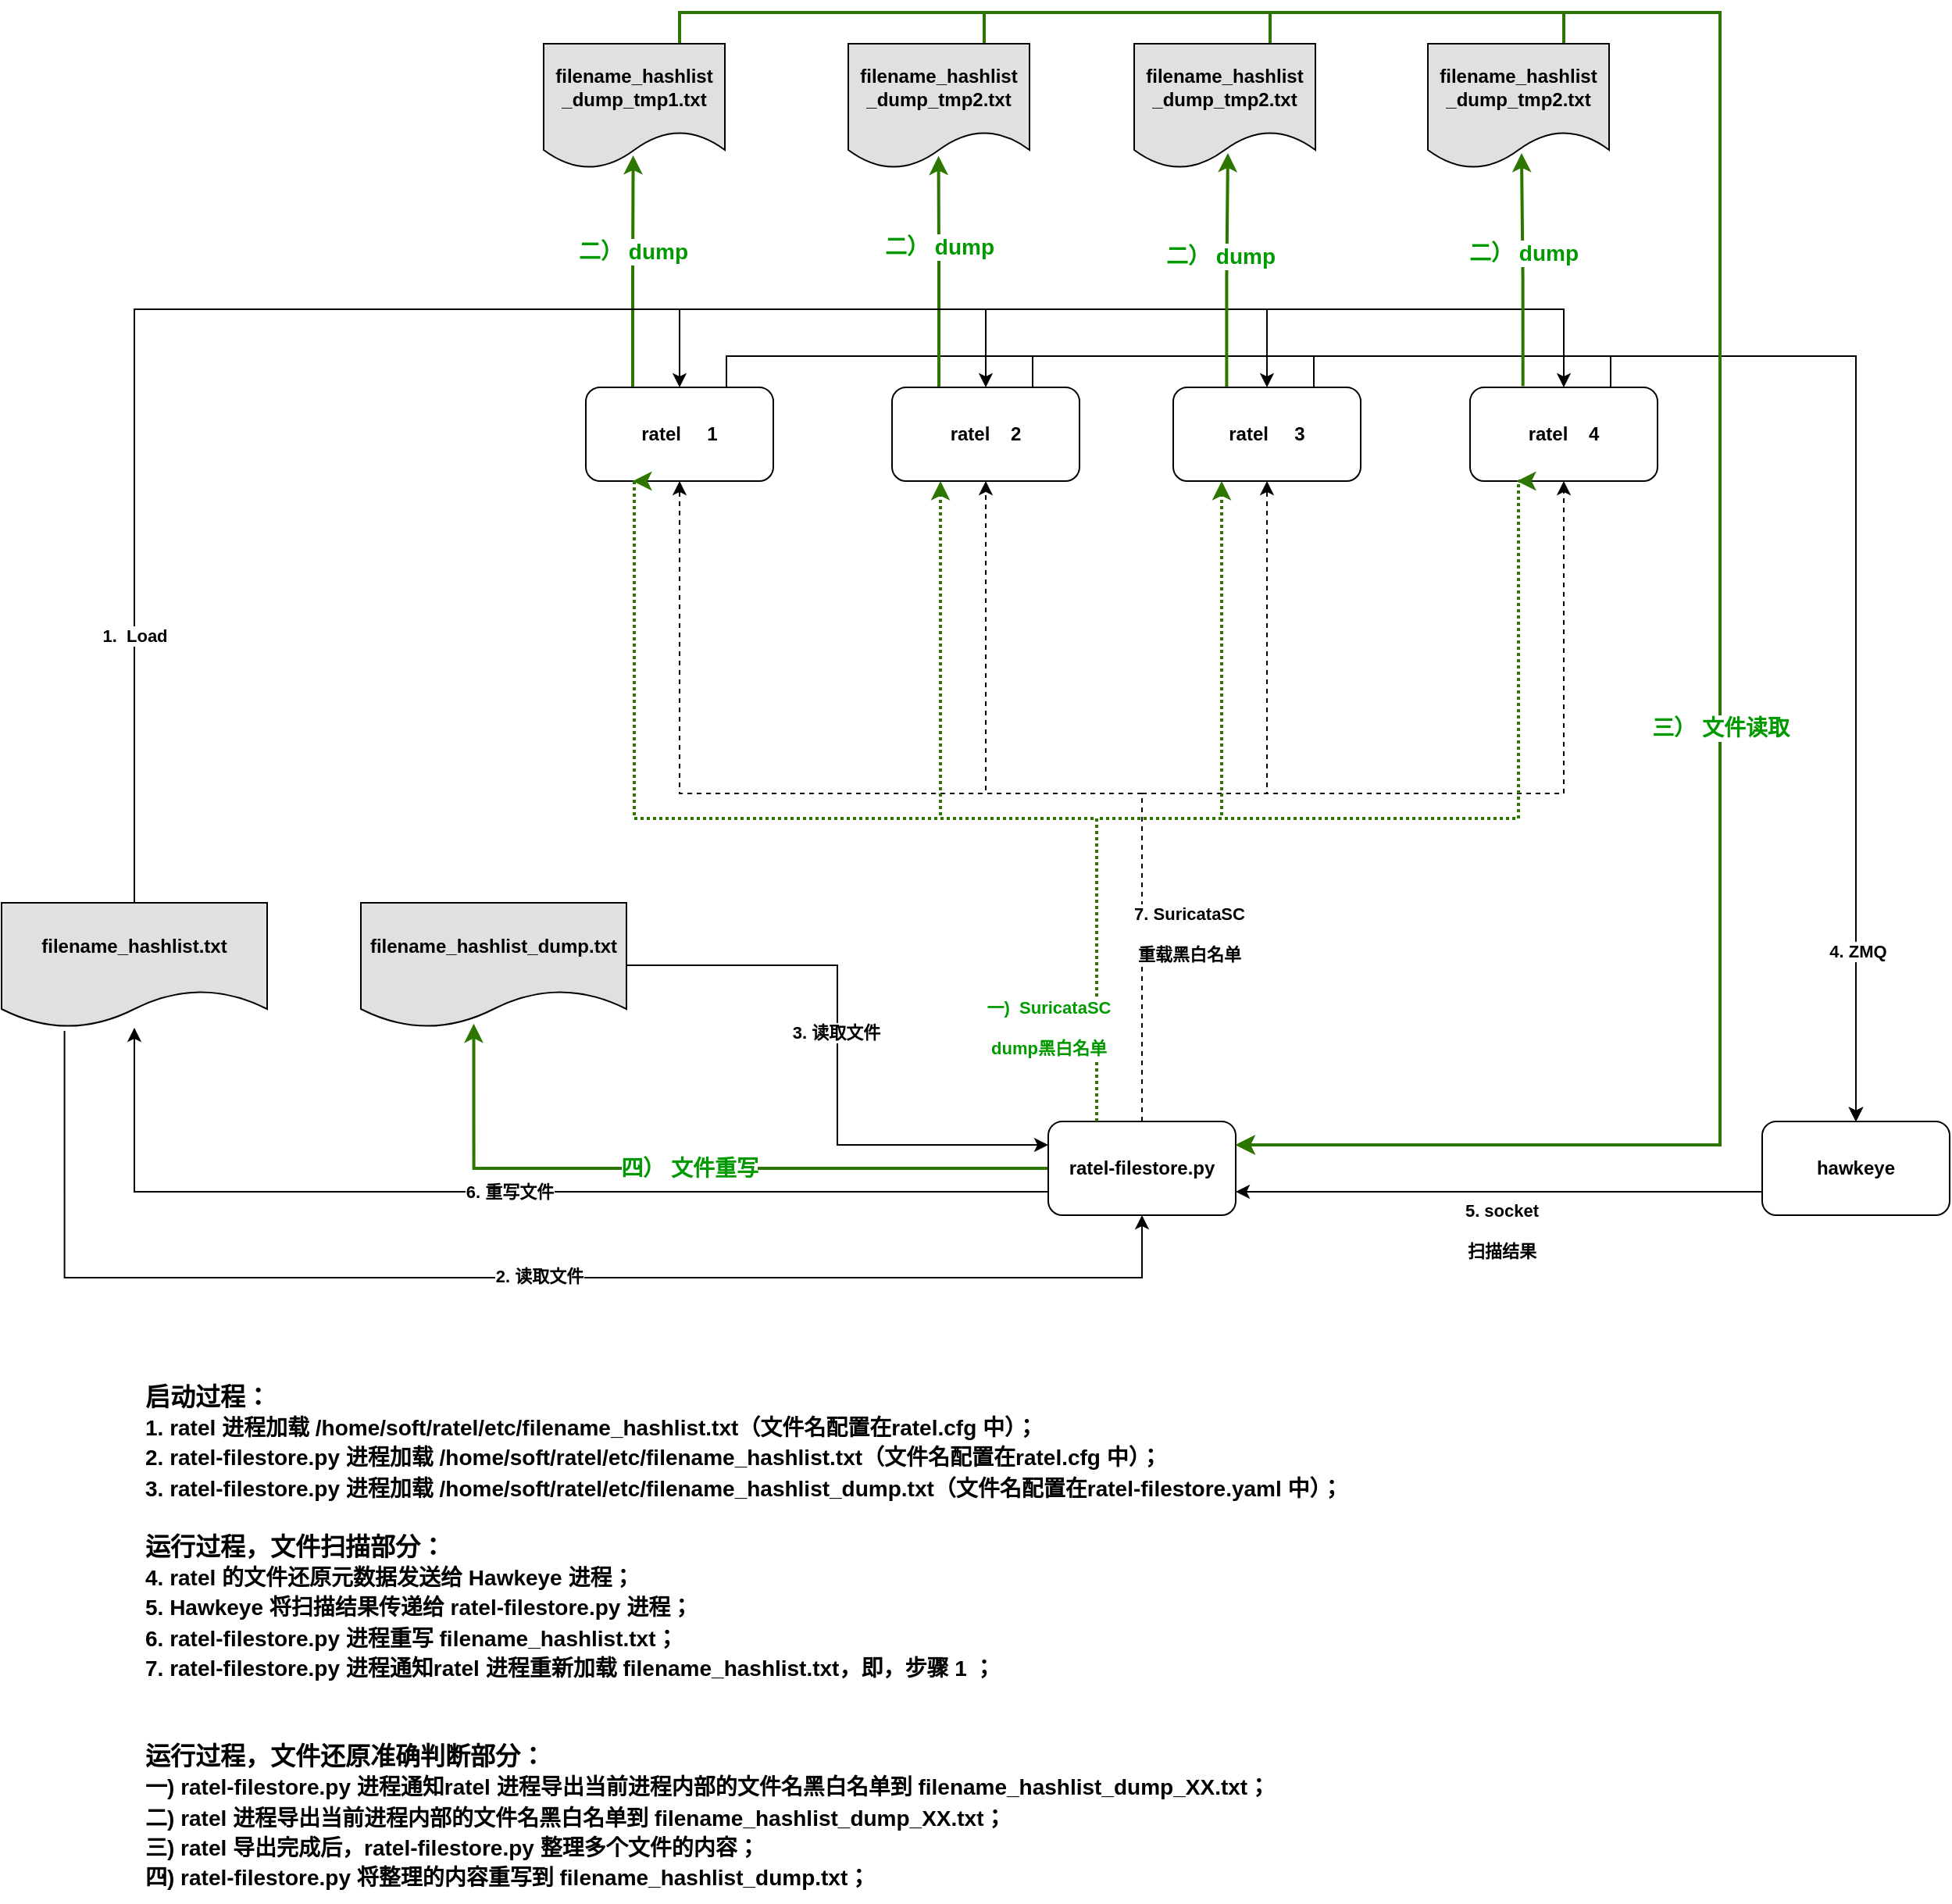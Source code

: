 <mxfile version="17.0.0" type="github" pages="2">
  <diagram id="zTa_njFV_PAfFY_da0kz" name="组件架构">
    <mxGraphModel dx="2889" dy="1164" grid="1" gridSize="10" guides="1" tooltips="1" connect="1" arrows="1" fold="1" page="1" pageScale="1" pageWidth="827" pageHeight="1169" background="#ffffff" math="0" shadow="0">
      <root>
        <mxCell id="0" />
        <mxCell id="1" parent="0" />
        <mxCell id="cUdMeqTdlYSU67_JFZgE-26" style="edgeStyle=orthogonalEdgeStyle;rounded=0;orthogonalLoop=1;jettySize=auto;html=1;entryX=0.5;entryY=0;entryDx=0;entryDy=0;exitX=0.5;exitY=0;exitDx=0;exitDy=0;" parent="1" source="3mFCE1aiza1lghqvTkkB-1" target="cUdMeqTdlYSU67_JFZgE-5" edge="1">
          <mxGeometry relative="1" as="geometry">
            <Array as="points">
              <mxPoint x="-215" y="240" />
              <mxPoint x="510" y="240" />
            </Array>
          </mxGeometry>
        </mxCell>
        <mxCell id="cUdMeqTdlYSU67_JFZgE-27" style="edgeStyle=orthogonalEdgeStyle;rounded=0;orthogonalLoop=1;jettySize=auto;html=1;entryX=0.5;entryY=0;entryDx=0;entryDy=0;exitX=0.5;exitY=0;exitDx=0;exitDy=0;" parent="1" source="3mFCE1aiza1lghqvTkkB-1" target="cUdMeqTdlYSU67_JFZgE-6" edge="1">
          <mxGeometry relative="1" as="geometry">
            <Array as="points">
              <mxPoint x="-215" y="240" />
              <mxPoint x="700" y="240" />
            </Array>
          </mxGeometry>
        </mxCell>
        <mxCell id="cUdMeqTdlYSU67_JFZgE-54" style="edgeStyle=orthogonalEdgeStyle;rounded=0;orthogonalLoop=1;jettySize=auto;html=1;fontColor=#000000;strokeWidth=1;exitX=0.237;exitY=1.025;exitDx=0;exitDy=0;exitPerimeter=0;entryX=0.5;entryY=1;entryDx=0;entryDy=0;" parent="1" source="3mFCE1aiza1lghqvTkkB-1" target="3mFCE1aiza1lghqvTkkB-9" edge="1">
          <mxGeometry relative="1" as="geometry">
            <mxPoint x="360" y="810" as="targetPoint" />
            <Array as="points">
              <mxPoint x="-260" y="860" />
              <mxPoint x="430" y="860" />
            </Array>
          </mxGeometry>
        </mxCell>
        <mxCell id="cUdMeqTdlYSU67_JFZgE-55" value="&lt;b&gt;2. 读取文件&lt;/b&gt;" style="edgeLabel;html=1;align=center;verticalAlign=middle;resizable=0;points=[];fontColor=#000000;" parent="cUdMeqTdlYSU67_JFZgE-54" vertex="1" connectable="0">
          <mxGeometry x="0.039" y="1" relative="1" as="geometry">
            <mxPoint as="offset" />
          </mxGeometry>
        </mxCell>
        <mxCell id="3mFCE1aiza1lghqvTkkB-1" value="filename_hashlist.txt" style="shape=document;whiteSpace=wrap;html=1;boundedLbl=1;fillColor=#E0E0E0;fontStyle=1;container=0;" parent="1" vertex="1">
          <mxGeometry x="-300" y="620" width="170" height="80" as="geometry" />
        </mxCell>
        <mxCell id="3mFCE1aiza1lghqvTkkB-8" value="" style="edgeStyle=orthogonalEdgeStyle;rounded=0;orthogonalLoop=1;jettySize=auto;html=1;entryX=0.5;entryY=0;entryDx=0;entryDy=0;exitX=0.5;exitY=0;exitDx=0;exitDy=0;" parent="1" source="3mFCE1aiza1lghqvTkkB-1" target="3mFCE1aiza1lghqvTkkB-2" edge="1">
          <mxGeometry relative="1" as="geometry">
            <Array as="points">
              <mxPoint x="-215" y="240" />
              <mxPoint x="134" y="240" />
            </Array>
          </mxGeometry>
        </mxCell>
        <mxCell id="3mFCE1aiza1lghqvTkkB-11" value="&lt;b&gt;6. 重写文件&lt;br&gt;&lt;/b&gt;" style="edgeStyle=orthogonalEdgeStyle;rounded=0;orthogonalLoop=1;jettySize=auto;html=1;exitX=0;exitY=0.75;exitDx=0;exitDy=0;" parent="1" source="3mFCE1aiza1lghqvTkkB-9" target="3mFCE1aiza1lghqvTkkB-1" edge="1">
          <mxGeometry relative="1" as="geometry" />
        </mxCell>
        <mxCell id="cUdMeqTdlYSU67_JFZgE-70" value="&lt;b&gt;四） 文件重写&lt;/b&gt;" style="edgeStyle=orthogonalEdgeStyle;rounded=0;orthogonalLoop=1;jettySize=auto;html=1;entryX=0.425;entryY=0.967;entryDx=0;entryDy=0;entryPerimeter=0;fontSize=14;fontColor=#009900;strokeWidth=2;fillColor=#60a917;strokeColor=#2D7600;" parent="1" source="3mFCE1aiza1lghqvTkkB-9" target="cUdMeqTdlYSU67_JFZgE-31" edge="1">
          <mxGeometry relative="1" as="geometry" />
        </mxCell>
        <mxCell id="3mFCE1aiza1lghqvTkkB-9" value="ratel-filestore.py" style="rounded=1;whiteSpace=wrap;html=1;fontStyle=1;container=0;" parent="1" vertex="1">
          <mxGeometry x="370" y="760" width="120" height="60" as="geometry" />
        </mxCell>
        <mxCell id="3mFCE1aiza1lghqvTkkB-10" value="&lt;b&gt;5. socket&lt;br&gt;&lt;br&gt;扫描结果&lt;br&gt;&lt;/b&gt;" style="edgeStyle=orthogonalEdgeStyle;rounded=0;orthogonalLoop=1;jettySize=auto;html=1;entryX=1;entryY=0.75;entryDx=0;entryDy=0;exitX=0;exitY=0.75;exitDx=0;exitDy=0;" parent="1" source="3mFCE1aiza1lghqvTkkB-3" target="3mFCE1aiza1lghqvTkkB-9" edge="1">
          <mxGeometry x="-0.009" y="25" relative="1" as="geometry">
            <mxPoint as="offset" />
          </mxGeometry>
        </mxCell>
        <mxCell id="3mFCE1aiza1lghqvTkkB-3" value="hawkeye" style="rounded=1;whiteSpace=wrap;html=1;fontStyle=1;container=0;" parent="1" vertex="1">
          <mxGeometry x="827" y="760" width="120" height="60" as="geometry" />
        </mxCell>
        <mxCell id="cUdMeqTdlYSU67_JFZgE-15" style="edgeStyle=orthogonalEdgeStyle;rounded=0;orthogonalLoop=1;jettySize=auto;html=1;entryX=0.5;entryY=0;entryDx=0;entryDy=0;exitX=0.75;exitY=0;exitDx=0;exitDy=0;" parent="1" source="3mFCE1aiza1lghqvTkkB-2" target="3mFCE1aiza1lghqvTkkB-3" edge="1">
          <mxGeometry relative="1" as="geometry" />
        </mxCell>
        <mxCell id="cUdMeqTdlYSU67_JFZgE-59" value="&lt;b&gt;二） dump&lt;/b&gt;" style="edgeStyle=orthogonalEdgeStyle;rounded=0;orthogonalLoop=1;jettySize=auto;html=1;fontSize=14;fontColor=#009900;strokeWidth=2;exitX=0.25;exitY=0;exitDx=0;exitDy=0;fillColor=#60a917;strokeColor=#2D7600;entryX=0.494;entryY=0.893;entryDx=0;entryDy=0;entryPerimeter=0;" parent="1" source="3mFCE1aiza1lghqvTkkB-2" target="cUdMeqTdlYSU67_JFZgE-57" edge="1">
          <mxGeometry x="0.156" relative="1" as="geometry">
            <mxPoint x="104" y="150" as="targetPoint" />
            <mxPoint y="-1" as="offset" />
          </mxGeometry>
        </mxCell>
        <mxCell id="3mFCE1aiza1lghqvTkkB-2" value="ratel&amp;nbsp; &amp;nbsp; &amp;nbsp;1" style="rounded=1;whiteSpace=wrap;html=1;fontStyle=1;container=0;" parent="1" vertex="1">
          <mxGeometry x="74" y="290" width="120" height="60" as="geometry" />
        </mxCell>
        <mxCell id="cUdMeqTdlYSU67_JFZgE-8" style="edgeStyle=orthogonalEdgeStyle;rounded=0;orthogonalLoop=1;jettySize=auto;html=1;entryX=0.5;entryY=0;entryDx=0;entryDy=0;exitX=0.75;exitY=0;exitDx=0;exitDy=0;" parent="1" source="cUdMeqTdlYSU67_JFZgE-3" target="3mFCE1aiza1lghqvTkkB-3" edge="1">
          <mxGeometry relative="1" as="geometry" />
        </mxCell>
        <mxCell id="cUdMeqTdlYSU67_JFZgE-62" value="&lt;b style=&quot;color: rgb(0 , 153 , 0) ; font-family: &amp;#34;helvetica&amp;#34; ; font-size: 14px ; font-style: normal ; letter-spacing: normal ; text-align: center ; text-indent: 0px ; text-transform: none ; word-spacing: 0px&quot;&gt;二） dump&lt;/b&gt;" style="edgeStyle=orthogonalEdgeStyle;rounded=0;orthogonalLoop=1;jettySize=auto;html=1;entryX=0.498;entryY=0.898;entryDx=0;entryDy=0;entryPerimeter=0;fontSize=14;fontColor=#009900;strokeWidth=2;exitX=0.25;exitY=0;exitDx=0;exitDy=0;fillColor=#60a917;strokeColor=#2D7600;" parent="1" source="cUdMeqTdlYSU67_JFZgE-3" target="cUdMeqTdlYSU67_JFZgE-58" edge="1">
          <mxGeometry x="0.215" relative="1" as="geometry">
            <Array as="points">
              <mxPoint x="300" y="210" />
              <mxPoint x="300" y="210" />
            </Array>
            <mxPoint as="offset" />
          </mxGeometry>
        </mxCell>
        <mxCell id="cUdMeqTdlYSU67_JFZgE-3" value="ratel&amp;nbsp; &amp;nbsp; 2" style="rounded=1;whiteSpace=wrap;html=1;fontStyle=1;container=0;" parent="1" vertex="1">
          <mxGeometry x="270" y="290" width="120" height="60" as="geometry" />
        </mxCell>
        <mxCell id="cUdMeqTdlYSU67_JFZgE-9" style="edgeStyle=orthogonalEdgeStyle;rounded=0;orthogonalLoop=1;jettySize=auto;html=1;entryX=0.5;entryY=0;entryDx=0;entryDy=0;exitX=0.75;exitY=0;exitDx=0;exitDy=0;" parent="1" source="cUdMeqTdlYSU67_JFZgE-5" target="3mFCE1aiza1lghqvTkkB-3" edge="1">
          <mxGeometry relative="1" as="geometry" />
        </mxCell>
        <mxCell id="cUdMeqTdlYSU67_JFZgE-64" style="edgeStyle=orthogonalEdgeStyle;rounded=0;orthogonalLoop=1;jettySize=auto;html=1;fontSize=14;fontColor=#009900;strokeWidth=2;exitX=0.285;exitY=0.013;exitDx=0;exitDy=0;exitPerimeter=0;entryX=0.517;entryY=0.875;entryDx=0;entryDy=0;entryPerimeter=0;fillColor=#60a917;strokeColor=#2D7600;" parent="1" source="cUdMeqTdlYSU67_JFZgE-5" target="cUdMeqTdlYSU67_JFZgE-63" edge="1">
          <mxGeometry relative="1" as="geometry">
            <mxPoint x="480" y="150" as="targetPoint" />
          </mxGeometry>
        </mxCell>
        <mxCell id="cUdMeqTdlYSU67_JFZgE-67" value="&lt;b&gt;二） dump&lt;/b&gt;" style="edgeLabel;html=1;align=center;verticalAlign=middle;resizable=0;points=[];fontSize=14;fontColor=#009900;" parent="cUdMeqTdlYSU67_JFZgE-64" vertex="1" connectable="0">
          <mxGeometry x="0.129" y="5" relative="1" as="geometry">
            <mxPoint as="offset" />
          </mxGeometry>
        </mxCell>
        <mxCell id="cUdMeqTdlYSU67_JFZgE-5" value="ratel&amp;nbsp; &amp;nbsp; &amp;nbsp;3" style="rounded=1;whiteSpace=wrap;html=1;fontStyle=1;container=0;" parent="1" vertex="1">
          <mxGeometry x="450" y="290" width="120" height="60" as="geometry" />
        </mxCell>
        <mxCell id="cUdMeqTdlYSU67_JFZgE-10" style="edgeStyle=orthogonalEdgeStyle;rounded=0;orthogonalLoop=1;jettySize=auto;html=1;entryX=0.5;entryY=0;entryDx=0;entryDy=0;exitX=0.75;exitY=0;exitDx=0;exitDy=0;" parent="1" source="cUdMeqTdlYSU67_JFZgE-6" target="3mFCE1aiza1lghqvTkkB-3" edge="1">
          <mxGeometry relative="1" as="geometry" />
        </mxCell>
        <mxCell id="cUdMeqTdlYSU67_JFZgE-29" value="4. ZMQ" style="edgeLabel;html=1;align=center;verticalAlign=middle;resizable=0;points=[];fontStyle=1" parent="cUdMeqTdlYSU67_JFZgE-10" vertex="1" connectable="0">
          <mxGeometry x="0.671" y="1" relative="1" as="geometry">
            <mxPoint as="offset" />
          </mxGeometry>
        </mxCell>
        <mxCell id="cUdMeqTdlYSU67_JFZgE-66" style="edgeStyle=orthogonalEdgeStyle;rounded=0;orthogonalLoop=1;jettySize=auto;html=1;entryX=0.517;entryY=0.875;entryDx=0;entryDy=0;entryPerimeter=0;fontSize=14;fontColor=#009900;strokeWidth=2;exitX=0.282;exitY=-0.012;exitDx=0;exitDy=0;exitPerimeter=0;fillColor=#60a917;strokeColor=#2D7600;" parent="1" source="cUdMeqTdlYSU67_JFZgE-6" target="cUdMeqTdlYSU67_JFZgE-65" edge="1">
          <mxGeometry relative="1" as="geometry" />
        </mxCell>
        <mxCell id="cUdMeqTdlYSU67_JFZgE-68" value="&lt;b&gt;二） dump&lt;/b&gt;" style="edgeLabel;html=1;align=center;verticalAlign=middle;resizable=0;points=[];fontSize=14;fontColor=#009900;" parent="cUdMeqTdlYSU67_JFZgE-66" vertex="1" connectable="0">
          <mxGeometry x="0.147" y="-1" relative="1" as="geometry">
            <mxPoint as="offset" />
          </mxGeometry>
        </mxCell>
        <mxCell id="cUdMeqTdlYSU67_JFZgE-6" value="ratel&amp;nbsp; &amp;nbsp; 4" style="rounded=1;whiteSpace=wrap;html=1;fontStyle=1;container=0;" parent="1" vertex="1">
          <mxGeometry x="640" y="290" width="120" height="60" as="geometry" />
        </mxCell>
        <mxCell id="cUdMeqTdlYSU67_JFZgE-17" value="" style="edgeStyle=orthogonalEdgeStyle;rounded=0;orthogonalLoop=1;jettySize=auto;html=1;entryX=0.5;entryY=1;entryDx=0;entryDy=0;exitX=0.5;exitY=0;exitDx=0;exitDy=0;dashed=1;" parent="1" source="3mFCE1aiza1lghqvTkkB-9" target="cUdMeqTdlYSU67_JFZgE-3" edge="1">
          <mxGeometry relative="1" as="geometry">
            <mxPoint x="440" y="770" as="sourcePoint" />
            <mxPoint x="144" y="360" as="targetPoint" />
            <Array as="points">
              <mxPoint x="430" y="550" />
              <mxPoint x="330" y="550" />
            </Array>
          </mxGeometry>
        </mxCell>
        <mxCell id="cUdMeqTdlYSU67_JFZgE-21" value="" style="edgeStyle=orthogonalEdgeStyle;rounded=0;orthogonalLoop=1;jettySize=auto;html=1;entryX=0.5;entryY=1;entryDx=0;entryDy=0;exitX=0.5;exitY=0;exitDx=0;exitDy=0;dashed=1;" parent="1" source="3mFCE1aiza1lghqvTkkB-9" target="3mFCE1aiza1lghqvTkkB-2" edge="1">
          <mxGeometry relative="1" as="geometry">
            <mxPoint x="440" y="770" as="sourcePoint" />
            <mxPoint x="340" y="360" as="targetPoint" />
            <Array as="points">
              <mxPoint x="430" y="550" />
              <mxPoint x="134" y="550" />
            </Array>
          </mxGeometry>
        </mxCell>
        <mxCell id="cUdMeqTdlYSU67_JFZgE-23" value="" style="edgeStyle=orthogonalEdgeStyle;rounded=0;orthogonalLoop=1;jettySize=auto;html=1;entryX=0.5;entryY=1;entryDx=0;entryDy=0;dashed=1;" parent="1" target="cUdMeqTdlYSU67_JFZgE-5" edge="1">
          <mxGeometry relative="1" as="geometry">
            <mxPoint x="430" y="760" as="sourcePoint" />
            <mxPoint x="340" y="360" as="targetPoint" />
            <Array as="points">
              <mxPoint x="430" y="550" />
              <mxPoint x="510" y="550" />
            </Array>
          </mxGeometry>
        </mxCell>
        <mxCell id="cUdMeqTdlYSU67_JFZgE-24" value="" style="edgeStyle=orthogonalEdgeStyle;rounded=0;orthogonalLoop=1;jettySize=auto;html=1;entryX=0.5;entryY=1;entryDx=0;entryDy=0;exitX=0.5;exitY=0;exitDx=0;exitDy=0;dashed=1;" parent="1" source="3mFCE1aiza1lghqvTkkB-9" target="cUdMeqTdlYSU67_JFZgE-6" edge="1">
          <mxGeometry relative="1" as="geometry">
            <mxPoint x="440" y="770" as="sourcePoint" />
            <mxPoint x="520" y="360" as="targetPoint" />
            <Array as="points">
              <mxPoint x="430" y="550" />
              <mxPoint x="700" y="550" />
            </Array>
          </mxGeometry>
        </mxCell>
        <mxCell id="cUdMeqTdlYSU67_JFZgE-30" value="7. SuricataSC&lt;br&gt;&lt;br&gt;重载黑白名单" style="edgeLabel;html=1;align=center;verticalAlign=middle;resizable=0;points=[];fontStyle=1" parent="cUdMeqTdlYSU67_JFZgE-24" vertex="1" connectable="0">
          <mxGeometry x="-0.774" y="3" relative="1" as="geometry">
            <mxPoint x="33" y="-43" as="offset" />
          </mxGeometry>
        </mxCell>
        <mxCell id="cUdMeqTdlYSU67_JFZgE-25" value="" style="edgeStyle=orthogonalEdgeStyle;rounded=0;orthogonalLoop=1;jettySize=auto;html=1;entryX=0.5;entryY=0;entryDx=0;entryDy=0;exitX=0.5;exitY=0;exitDx=0;exitDy=0;" parent="1" source="3mFCE1aiza1lghqvTkkB-1" target="cUdMeqTdlYSU67_JFZgE-3" edge="1">
          <mxGeometry relative="1" as="geometry">
            <mxPoint x="-230" y="630" as="sourcePoint" />
            <mxPoint x="114" y="300" as="targetPoint" />
            <Array as="points">
              <mxPoint x="-215" y="240" />
              <mxPoint x="330" y="240" />
            </Array>
          </mxGeometry>
        </mxCell>
        <mxCell id="cUdMeqTdlYSU67_JFZgE-28" value="1.&amp;nbsp; Load" style="edgeLabel;html=1;align=center;verticalAlign=middle;resizable=0;points=[];fontStyle=1" parent="cUdMeqTdlYSU67_JFZgE-25" vertex="1" connectable="0">
          <mxGeometry x="-0.649" relative="1" as="geometry">
            <mxPoint as="offset" />
          </mxGeometry>
        </mxCell>
        <mxCell id="cUdMeqTdlYSU67_JFZgE-48" style="edgeStyle=orthogonalEdgeStyle;rounded=0;orthogonalLoop=1;jettySize=auto;html=1;entryX=0;entryY=0.25;entryDx=0;entryDy=0;fontColor=#000000;strokeWidth=1;" parent="1" source="cUdMeqTdlYSU67_JFZgE-31" target="3mFCE1aiza1lghqvTkkB-9" edge="1">
          <mxGeometry relative="1" as="geometry" />
        </mxCell>
        <mxCell id="cUdMeqTdlYSU67_JFZgE-49" value="&lt;b&gt;3. 读取文件&lt;/b&gt;" style="edgeLabel;html=1;align=center;verticalAlign=middle;resizable=0;points=[];fontColor=#000000;" parent="cUdMeqTdlYSU67_JFZgE-48" vertex="1" connectable="0">
          <mxGeometry x="-0.079" y="-1" relative="1" as="geometry">
            <mxPoint as="offset" />
          </mxGeometry>
        </mxCell>
        <mxCell id="cUdMeqTdlYSU67_JFZgE-31" value="filename_hashlist_dump.txt" style="shape=document;whiteSpace=wrap;html=1;boundedLbl=1;fillColor=#E0E0E0;fontStyle=1;container=0;" parent="1" vertex="1">
          <mxGeometry x="-70" y="620" width="170" height="80" as="geometry" />
        </mxCell>
        <mxCell id="cUdMeqTdlYSU67_JFZgE-32" value="" style="edgeStyle=orthogonalEdgeStyle;rounded=0;orthogonalLoop=1;jettySize=auto;html=1;entryX=0.25;entryY=1;entryDx=0;entryDy=0;dashed=1;fillColor=#60a917;strokeColor=#2D7600;dashPattern=1 1;strokeWidth=2;" parent="1" target="3mFCE1aiza1lghqvTkkB-2" edge="1">
          <mxGeometry relative="1" as="geometry">
            <mxPoint x="401" y="760" as="sourcePoint" />
            <mxPoint x="105" y="366" as="targetPoint" />
            <Array as="points">
              <mxPoint x="401" y="566" />
              <mxPoint x="105" y="566" />
            </Array>
          </mxGeometry>
        </mxCell>
        <mxCell id="cUdMeqTdlYSU67_JFZgE-33" value="" style="edgeStyle=orthogonalEdgeStyle;rounded=0;orthogonalLoop=1;jettySize=auto;html=1;dashed=1;fillColor=#60a917;strokeColor=#2D7600;dashPattern=1 1;strokeWidth=2;" parent="1" target="cUdMeqTdlYSU67_JFZgE-3" edge="1">
          <mxGeometry relative="1" as="geometry">
            <mxPoint x="401" y="760" as="sourcePoint" />
            <mxPoint x="301" y="366" as="targetPoint" />
            <Array as="points">
              <mxPoint x="401" y="566" />
              <mxPoint x="301" y="566" />
            </Array>
          </mxGeometry>
        </mxCell>
        <mxCell id="cUdMeqTdlYSU67_JFZgE-34" value="" style="edgeStyle=orthogonalEdgeStyle;rounded=0;orthogonalLoop=1;jettySize=auto;html=1;dashed=1;fillColor=#60a917;strokeColor=#2D7600;dashPattern=1 1;strokeWidth=2;" parent="1" target="cUdMeqTdlYSU67_JFZgE-5" edge="1">
          <mxGeometry relative="1" as="geometry">
            <mxPoint x="401" y="760" as="sourcePoint" />
            <mxPoint x="481" y="366" as="targetPoint" />
            <Array as="points">
              <mxPoint x="401" y="566" />
              <mxPoint x="481" y="566" />
            </Array>
          </mxGeometry>
        </mxCell>
        <mxCell id="cUdMeqTdlYSU67_JFZgE-35" value="" style="edgeStyle=orthogonalEdgeStyle;rounded=0;orthogonalLoop=1;jettySize=auto;html=1;entryX=0.25;entryY=1;entryDx=0;entryDy=0;dashed=1;fillColor=#60a917;strokeColor=#2D7600;dashPattern=1 1;strokeWidth=2;" parent="1" target="cUdMeqTdlYSU67_JFZgE-6" edge="1">
          <mxGeometry relative="1" as="geometry">
            <mxPoint x="401" y="760" as="sourcePoint" />
            <mxPoint x="671" y="366" as="targetPoint" />
            <Array as="points">
              <mxPoint x="401" y="566" />
              <mxPoint x="671" y="566" />
            </Array>
          </mxGeometry>
        </mxCell>
        <mxCell id="cUdMeqTdlYSU67_JFZgE-36" value="一)&amp;nbsp; SuricataSC&lt;br&gt;&lt;br&gt;dump黑白名单" style="edgeLabel;html=1;align=center;verticalAlign=middle;resizable=0;points=[];fontColor=#009900;fontStyle=1" parent="cUdMeqTdlYSU67_JFZgE-35" vertex="1" connectable="0">
          <mxGeometry x="-0.774" y="3" relative="1" as="geometry">
            <mxPoint x="-28" y="17" as="offset" />
          </mxGeometry>
        </mxCell>
        <mxCell id="cUdMeqTdlYSU67_JFZgE-56" value="启动过程：&lt;br style=&quot;font-size: 16px&quot;&gt;&lt;font style=&quot;font-size: 14px&quot;&gt;1. ratel 进程加载&amp;nbsp;/home/soft/ratel/etc/filename_hashlist.txt（文件名配置在ratel.cfg 中）；&lt;br&gt;2. ratel-filestore.py 进程加载&amp;nbsp;/home/soft/ratel/etc/filename_hashlist.txt（文件名配置在ratel.cfg 中）；&lt;br&gt;3. ratel-filestore.py 进程加载&amp;nbsp;/home/soft/ratel/etc/filename_hashlist_dump.txt（文件名配置在ratel-filestore.yaml 中）；&lt;/font&gt;&lt;br&gt;&lt;br&gt;运行过程，文件扫描部分：&lt;br&gt;&lt;font style=&quot;font-size: 14px&quot;&gt;4. ratel 的文件还原元数据发送给 Hawkeye 进程；&lt;br&gt;5. Hawkeye 将扫描结果传递给&amp;nbsp;ratel-filestore.py 进程；&lt;br&gt;6.&amp;nbsp;ratel-filestore.py 进程重写 filename_hashlist.txt；&lt;br&gt;7. ratel-filestore.py 进程通知ratel 进程重新加载 filename_hashlist.txt，即，步骤 1 ；&lt;/font&gt;&lt;br&gt;&lt;br&gt;&lt;br&gt;运行过程，文件还原准确判断部分：&lt;br style=&quot;font-size: 15px&quot;&gt;&lt;span style=&quot;font-size: 14px&quot;&gt;一)&amp;nbsp;&lt;/span&gt;&lt;span style=&quot;font-size: 14px&quot;&gt;ratel-filestore.py 进程通知ratel 进程导出当前进程内部的文件名黑白名单到 filename_hashlist_dump_XX.txt；&lt;br&gt;&lt;/span&gt;&lt;font style=&quot;font-size: 14px&quot;&gt;二)&amp;nbsp;&lt;/font&gt;&lt;span style=&quot;font-size: 14px&quot;&gt;ratel 进程导出当前进程内部的文件名黑白名单到 filename_hashlist_dump_XX.txt；&lt;br&gt;&lt;/span&gt;&lt;font style=&quot;font-size: 14px&quot;&gt;三) ratel 导出完成后，ratel-filestore.py 整理多个文件的内容；&lt;br&gt;四) ratel-filestore.py 将整理的内容重写到&amp;nbsp;filename_hashlist_dump.txt；&lt;br&gt;&lt;/font&gt;" style="text;html=1;strokeColor=none;fillColor=none;align=left;verticalAlign=top;whiteSpace=wrap;rounded=0;fontColor=#000000;fontSize=16;fontStyle=1" parent="1" vertex="1">
          <mxGeometry x="-210" y="920" width="1094" height="340" as="geometry" />
        </mxCell>
        <mxCell id="cUdMeqTdlYSU67_JFZgE-74" style="edgeStyle=orthogonalEdgeStyle;rounded=0;orthogonalLoop=1;jettySize=auto;html=1;entryX=1;entryY=0.25;entryDx=0;entryDy=0;fontSize=14;fontColor=#009900;strokeWidth=2;exitX=0.75;exitY=0;exitDx=0;exitDy=0;fillColor=#60a917;strokeColor=#2D7600;" parent="1" source="cUdMeqTdlYSU67_JFZgE-57" target="3mFCE1aiza1lghqvTkkB-9" edge="1">
          <mxGeometry relative="1" as="geometry">
            <Array as="points">
              <mxPoint x="134" y="50" />
              <mxPoint x="800" y="50" />
              <mxPoint x="800" y="775" />
            </Array>
          </mxGeometry>
        </mxCell>
        <mxCell id="cUdMeqTdlYSU67_JFZgE-57" value="filename_hashlist&lt;br&gt;_dump_tmp1.txt" style="shape=document;whiteSpace=wrap;html=1;boundedLbl=1;fillColor=#E0E0E0;fontStyle=1;container=0;" parent="1" vertex="1">
          <mxGeometry x="47" y="70" width="116" height="80" as="geometry" />
        </mxCell>
        <mxCell id="cUdMeqTdlYSU67_JFZgE-73" style="edgeStyle=orthogonalEdgeStyle;rounded=0;orthogonalLoop=1;jettySize=auto;html=1;entryX=1;entryY=0.25;entryDx=0;entryDy=0;fontSize=14;fontColor=#009900;strokeWidth=2;exitX=0.75;exitY=0;exitDx=0;exitDy=0;fillColor=#60a917;strokeColor=#2D7600;" parent="1" source="cUdMeqTdlYSU67_JFZgE-58" target="3mFCE1aiza1lghqvTkkB-9" edge="1">
          <mxGeometry relative="1" as="geometry">
            <Array as="points">
              <mxPoint x="329" y="50" />
              <mxPoint x="800" y="50" />
              <mxPoint x="800" y="775" />
            </Array>
          </mxGeometry>
        </mxCell>
        <mxCell id="cUdMeqTdlYSU67_JFZgE-58" value="filename_hashlist&lt;br&gt;_dump_tmp2.txt" style="shape=document;whiteSpace=wrap;html=1;boundedLbl=1;fillColor=#E0E0E0;fontStyle=1;container=0;" parent="1" vertex="1">
          <mxGeometry x="242" y="70" width="116" height="80" as="geometry" />
        </mxCell>
        <mxCell id="cUdMeqTdlYSU67_JFZgE-72" style="edgeStyle=orthogonalEdgeStyle;rounded=0;orthogonalLoop=1;jettySize=auto;html=1;entryX=1;entryY=0.25;entryDx=0;entryDy=0;fontSize=14;fontColor=#009900;strokeWidth=2;exitX=0.75;exitY=0;exitDx=0;exitDy=0;fillColor=#60a917;strokeColor=#2D7600;" parent="1" source="cUdMeqTdlYSU67_JFZgE-63" target="3mFCE1aiza1lghqvTkkB-9" edge="1">
          <mxGeometry relative="1" as="geometry">
            <Array as="points">
              <mxPoint x="512" y="50" />
              <mxPoint x="800" y="50" />
              <mxPoint x="800" y="775" />
            </Array>
          </mxGeometry>
        </mxCell>
        <mxCell id="cUdMeqTdlYSU67_JFZgE-63" value="filename_hashlist&lt;br&gt;_dump_tmp2.txt" style="shape=document;whiteSpace=wrap;html=1;boundedLbl=1;fillColor=#E0E0E0;fontStyle=1;container=0;" parent="1" vertex="1">
          <mxGeometry x="425" y="70" width="116" height="80" as="geometry" />
        </mxCell>
        <mxCell id="cUdMeqTdlYSU67_JFZgE-71" value="&lt;b&gt;三） 文件读取&lt;/b&gt;" style="edgeStyle=orthogonalEdgeStyle;rounded=0;orthogonalLoop=1;jettySize=auto;html=1;entryX=1;entryY=0.25;entryDx=0;entryDy=0;fontSize=14;fontColor=#009900;strokeWidth=2;exitX=0.75;exitY=0;exitDx=0;exitDy=0;fillColor=#60a917;strokeColor=#2D7600;" parent="1" source="cUdMeqTdlYSU67_JFZgE-65" target="3mFCE1aiza1lghqvTkkB-9" edge="1">
          <mxGeometry relative="1" as="geometry">
            <Array as="points">
              <mxPoint x="700" y="50" />
              <mxPoint x="800" y="50" />
              <mxPoint x="800" y="775" />
            </Array>
          </mxGeometry>
        </mxCell>
        <mxCell id="cUdMeqTdlYSU67_JFZgE-65" value="filename_hashlist&lt;br&gt;_dump_tmp2.txt" style="shape=document;whiteSpace=wrap;html=1;boundedLbl=1;fillColor=#E0E0E0;fontStyle=1;container=0;" parent="1" vertex="1">
          <mxGeometry x="613" y="70" width="116" height="80" as="geometry" />
        </mxCell>
      </root>
    </mxGraphModel>
  </diagram>
  <diagram id="3JC4UcFuCiHHs_jjc1ZO" name="第 2 页">
    <mxGraphModel dx="2545" dy="970" grid="1" gridSize="10" guides="1" tooltips="1" connect="1" arrows="1" fold="1" page="1" pageScale="1" pageWidth="827" pageHeight="1169" math="0" shadow="0">
      <root>
        <mxCell id="PhvhpCSj734oW4DOkHqh-0" />
        <mxCell id="PhvhpCSj734oW4DOkHqh-1" parent="PhvhpCSj734oW4DOkHqh-0" />
        <mxCell id="PhvhpCSj734oW4DOkHqh-2" style="edgeStyle=orthogonalEdgeStyle;rounded=0;orthogonalLoop=1;jettySize=auto;html=1;entryX=0.5;entryY=0;entryDx=0;entryDy=0;exitX=0.5;exitY=0;exitDx=0;exitDy=0;" edge="1" parent="PhvhpCSj734oW4DOkHqh-1" source="PhvhpCSj734oW4DOkHqh-6" target="PhvhpCSj734oW4DOkHqh-22">
          <mxGeometry relative="1" as="geometry">
            <Array as="points">
              <mxPoint x="-400" y="610" />
              <mxPoint x="-400" y="240" />
              <mxPoint x="510" y="240" />
            </Array>
          </mxGeometry>
        </mxCell>
        <mxCell id="PhvhpCSj734oW4DOkHqh-3" style="edgeStyle=orthogonalEdgeStyle;rounded=0;orthogonalLoop=1;jettySize=auto;html=1;entryX=0.5;entryY=0;entryDx=0;entryDy=0;exitX=0.5;exitY=0;exitDx=0;exitDy=0;" edge="1" parent="PhvhpCSj734oW4DOkHqh-1" source="PhvhpCSj734oW4DOkHqh-6" target="PhvhpCSj734oW4DOkHqh-27">
          <mxGeometry relative="1" as="geometry">
            <Array as="points">
              <mxPoint x="-400" y="610" />
              <mxPoint x="-400" y="240" />
              <mxPoint x="700" y="240" />
            </Array>
          </mxGeometry>
        </mxCell>
        <mxCell id="PhvhpCSj734oW4DOkHqh-4" style="edgeStyle=orthogonalEdgeStyle;rounded=0;orthogonalLoop=1;jettySize=auto;html=1;fontColor=#000000;strokeWidth=1;exitX=0.768;exitY=0.764;exitDx=0;exitDy=0;exitPerimeter=0;entryX=0;entryY=0.25;entryDx=0;entryDy=0;" edge="1" parent="PhvhpCSj734oW4DOkHqh-1" source="PhvhpCSj734oW4DOkHqh-6" target="PhvhpCSj734oW4DOkHqh-10">
          <mxGeometry relative="1" as="geometry">
            <mxPoint x="354" y="689" as="targetPoint" />
            <Array as="points">
              <mxPoint x="-349" y="774" />
              <mxPoint x="370" y="774" />
            </Array>
            <mxPoint x="-370.0" y="580" as="sourcePoint" />
          </mxGeometry>
        </mxCell>
        <mxCell id="PhvhpCSj734oW4DOkHqh-5" value="&lt;b&gt;4. 读取文件&lt;/b&gt;" style="edgeLabel;html=1;align=center;verticalAlign=middle;resizable=0;points=[];fontColor=#000000;" vertex="1" connectable="0" parent="PhvhpCSj734oW4DOkHqh-4">
          <mxGeometry x="0.039" y="1" relative="1" as="geometry">
            <mxPoint as="offset" />
          </mxGeometry>
        </mxCell>
        <mxCell id="PhvhpCSj734oW4DOkHqh-6" value="filename_hashlist.txt" style="shape=document;whiteSpace=wrap;html=1;boundedLbl=1;fillColor=#E0E0E0;fontStyle=1;container=0;" vertex="1" parent="PhvhpCSj734oW4DOkHqh-1">
          <mxGeometry x="-480" y="610" width="170" height="80" as="geometry" />
        </mxCell>
        <mxCell id="PhvhpCSj734oW4DOkHqh-7" value="" style="edgeStyle=orthogonalEdgeStyle;rounded=0;orthogonalLoop=1;jettySize=auto;html=1;entryX=0.5;entryY=0;entryDx=0;entryDy=0;exitX=0.5;exitY=0;exitDx=0;exitDy=0;" edge="1" parent="PhvhpCSj734oW4DOkHqh-1" source="PhvhpCSj734oW4DOkHqh-6" target="PhvhpCSj734oW4DOkHqh-15">
          <mxGeometry relative="1" as="geometry">
            <Array as="points">
              <mxPoint x="-400" y="610" />
              <mxPoint x="-400" y="240" />
              <mxPoint x="134" y="240" />
            </Array>
          </mxGeometry>
        </mxCell>
        <mxCell id="PhvhpCSj734oW4DOkHqh-8" value="&lt;b&gt;7. 重写文件&lt;br&gt;&lt;/b&gt;" style="edgeStyle=orthogonalEdgeStyle;rounded=0;orthogonalLoop=1;jettySize=auto;html=1;exitX=0;exitY=0.75;exitDx=0;exitDy=0;" edge="1" parent="PhvhpCSj734oW4DOkHqh-1" source="PhvhpCSj734oW4DOkHqh-10" target="PhvhpCSj734oW4DOkHqh-6">
          <mxGeometry relative="1" as="geometry" />
        </mxCell>
        <mxCell id="PhvhpCSj734oW4DOkHqh-10" value="ratel-filestore.py" style="rounded=1;whiteSpace=wrap;html=1;fontStyle=1;container=0;" vertex="1" parent="PhvhpCSj734oW4DOkHqh-1">
          <mxGeometry x="370" y="760" width="120" height="60" as="geometry" />
        </mxCell>
        <mxCell id="PhvhpCSj734oW4DOkHqh-11" value="&lt;b&gt;6. socket&lt;br&gt;&lt;br&gt;扫描结果&lt;br&gt;&lt;/b&gt;" style="edgeStyle=orthogonalEdgeStyle;rounded=0;orthogonalLoop=1;jettySize=auto;html=1;entryX=1;entryY=0.5;entryDx=0;entryDy=0;exitX=0;exitY=0.5;exitDx=0;exitDy=0;" edge="1" parent="PhvhpCSj734oW4DOkHqh-1" source="PhvhpCSj734oW4DOkHqh-12" target="PhvhpCSj734oW4DOkHqh-10">
          <mxGeometry x="0.11" y="15" relative="1" as="geometry">
            <mxPoint as="offset" />
          </mxGeometry>
        </mxCell>
        <mxCell id="PhvhpCSj734oW4DOkHqh-12" value="hawkeye" style="rounded=1;whiteSpace=wrap;html=1;fontStyle=1;container=0;" vertex="1" parent="PhvhpCSj734oW4DOkHqh-1">
          <mxGeometry x="790" y="760" width="120" height="60" as="geometry" />
        </mxCell>
        <mxCell id="PhvhpCSj734oW4DOkHqh-13" style="edgeStyle=orthogonalEdgeStyle;rounded=0;orthogonalLoop=1;jettySize=auto;html=1;entryX=0.5;entryY=0;entryDx=0;entryDy=0;exitX=0.75;exitY=0;exitDx=0;exitDy=0;" edge="1" parent="PhvhpCSj734oW4DOkHqh-1" source="PhvhpCSj734oW4DOkHqh-15" target="PhvhpCSj734oW4DOkHqh-12">
          <mxGeometry relative="1" as="geometry" />
        </mxCell>
        <mxCell id="PhvhpCSj734oW4DOkHqh-14" value="&lt;b&gt;二） dump&lt;/b&gt;" style="edgeStyle=orthogonalEdgeStyle;rounded=0;orthogonalLoop=1;jettySize=auto;html=1;fontSize=14;fontColor=#009900;strokeWidth=2;exitX=0.25;exitY=0;exitDx=0;exitDy=0;fillColor=#60a917;strokeColor=#2D7600;entryX=0.494;entryY=0.893;entryDx=0;entryDy=0;entryPerimeter=0;" edge="1" parent="PhvhpCSj734oW4DOkHqh-1" source="PhvhpCSj734oW4DOkHqh-15" target="PhvhpCSj734oW4DOkHqh-45">
          <mxGeometry x="0.156" relative="1" as="geometry">
            <mxPoint x="104" y="150" as="targetPoint" />
            <mxPoint y="-1" as="offset" />
          </mxGeometry>
        </mxCell>
        <mxCell id="PhvhpCSj734oW4DOkHqh-15" value="ratel&amp;nbsp; &amp;nbsp; &amp;nbsp;1" style="rounded=1;whiteSpace=wrap;html=1;fontStyle=1;container=0;" vertex="1" parent="PhvhpCSj734oW4DOkHqh-1">
          <mxGeometry x="74" y="290" width="120" height="60" as="geometry" />
        </mxCell>
        <mxCell id="PhvhpCSj734oW4DOkHqh-16" style="edgeStyle=orthogonalEdgeStyle;rounded=0;orthogonalLoop=1;jettySize=auto;html=1;entryX=0.5;entryY=0;entryDx=0;entryDy=0;exitX=0.75;exitY=0;exitDx=0;exitDy=0;" edge="1" parent="PhvhpCSj734oW4DOkHqh-1" source="PhvhpCSj734oW4DOkHqh-18" target="PhvhpCSj734oW4DOkHqh-12">
          <mxGeometry relative="1" as="geometry" />
        </mxCell>
        <mxCell id="PhvhpCSj734oW4DOkHqh-17" value="&lt;b style=&quot;color: rgb(0 , 153 , 0) ; font-family: &amp;#34;helvetica&amp;#34; ; font-size: 14px ; font-style: normal ; letter-spacing: normal ; text-align: center ; text-indent: 0px ; text-transform: none ; word-spacing: 0px&quot;&gt;二） dump&lt;/b&gt;" style="edgeStyle=orthogonalEdgeStyle;rounded=0;orthogonalLoop=1;jettySize=auto;html=1;entryX=0.498;entryY=0.898;entryDx=0;entryDy=0;entryPerimeter=0;fontSize=14;fontColor=#009900;strokeWidth=2;exitX=0.25;exitY=0;exitDx=0;exitDy=0;fillColor=#60a917;strokeColor=#2D7600;" edge="1" parent="PhvhpCSj734oW4DOkHqh-1" source="PhvhpCSj734oW4DOkHqh-18" target="PhvhpCSj734oW4DOkHqh-47">
          <mxGeometry x="0.215" relative="1" as="geometry">
            <Array as="points">
              <mxPoint x="300" y="210" />
              <mxPoint x="300" y="210" />
            </Array>
            <mxPoint as="offset" />
          </mxGeometry>
        </mxCell>
        <mxCell id="PhvhpCSj734oW4DOkHqh-18" value="ratel&amp;nbsp; &amp;nbsp; 2" style="rounded=1;whiteSpace=wrap;html=1;fontStyle=1;container=0;" vertex="1" parent="PhvhpCSj734oW4DOkHqh-1">
          <mxGeometry x="270" y="290" width="120" height="60" as="geometry" />
        </mxCell>
        <mxCell id="PhvhpCSj734oW4DOkHqh-19" style="edgeStyle=orthogonalEdgeStyle;rounded=0;orthogonalLoop=1;jettySize=auto;html=1;entryX=0.5;entryY=0;entryDx=0;entryDy=0;exitX=0.75;exitY=0;exitDx=0;exitDy=0;" edge="1" parent="PhvhpCSj734oW4DOkHqh-1" source="PhvhpCSj734oW4DOkHqh-22" target="PhvhpCSj734oW4DOkHqh-12">
          <mxGeometry relative="1" as="geometry" />
        </mxCell>
        <mxCell id="PhvhpCSj734oW4DOkHqh-20" style="edgeStyle=orthogonalEdgeStyle;rounded=0;orthogonalLoop=1;jettySize=auto;html=1;fontSize=14;fontColor=#009900;strokeWidth=2;exitX=0.285;exitY=0.013;exitDx=0;exitDy=0;exitPerimeter=0;entryX=0.517;entryY=0.875;entryDx=0;entryDy=0;entryPerimeter=0;fillColor=#60a917;strokeColor=#2D7600;" edge="1" parent="PhvhpCSj734oW4DOkHqh-1" source="PhvhpCSj734oW4DOkHqh-22" target="PhvhpCSj734oW4DOkHqh-49">
          <mxGeometry relative="1" as="geometry">
            <mxPoint x="480" y="150" as="targetPoint" />
          </mxGeometry>
        </mxCell>
        <mxCell id="PhvhpCSj734oW4DOkHqh-21" value="&lt;b&gt;二） dump&lt;/b&gt;" style="edgeLabel;html=1;align=center;verticalAlign=middle;resizable=0;points=[];fontSize=14;fontColor=#009900;" vertex="1" connectable="0" parent="PhvhpCSj734oW4DOkHqh-20">
          <mxGeometry x="0.129" y="5" relative="1" as="geometry">
            <mxPoint as="offset" />
          </mxGeometry>
        </mxCell>
        <mxCell id="PhvhpCSj734oW4DOkHqh-22" value="ratel&amp;nbsp; &amp;nbsp; &amp;nbsp;3" style="rounded=1;whiteSpace=wrap;html=1;fontStyle=1;container=0;" vertex="1" parent="PhvhpCSj734oW4DOkHqh-1">
          <mxGeometry x="450" y="290" width="120" height="60" as="geometry" />
        </mxCell>
        <mxCell id="PhvhpCSj734oW4DOkHqh-23" style="edgeStyle=orthogonalEdgeStyle;rounded=0;orthogonalLoop=1;jettySize=auto;html=1;entryX=0.5;entryY=0;entryDx=0;entryDy=0;exitX=0.75;exitY=0;exitDx=0;exitDy=0;" edge="1" parent="PhvhpCSj734oW4DOkHqh-1" source="PhvhpCSj734oW4DOkHqh-27" target="PhvhpCSj734oW4DOkHqh-12">
          <mxGeometry relative="1" as="geometry" />
        </mxCell>
        <mxCell id="PhvhpCSj734oW4DOkHqh-24" value="5. ZMQ" style="edgeLabel;html=1;align=center;verticalAlign=middle;resizable=0;points=[];fontStyle=1" vertex="1" connectable="0" parent="PhvhpCSj734oW4DOkHqh-23">
          <mxGeometry x="0.671" y="1" relative="1" as="geometry">
            <mxPoint as="offset" />
          </mxGeometry>
        </mxCell>
        <mxCell id="PhvhpCSj734oW4DOkHqh-25" style="edgeStyle=orthogonalEdgeStyle;rounded=0;orthogonalLoop=1;jettySize=auto;html=1;entryX=0.517;entryY=0.875;entryDx=0;entryDy=0;entryPerimeter=0;fontSize=14;fontColor=#009900;strokeWidth=2;exitX=0.282;exitY=-0.012;exitDx=0;exitDy=0;exitPerimeter=0;fillColor=#60a917;strokeColor=#2D7600;" edge="1" parent="PhvhpCSj734oW4DOkHqh-1" source="PhvhpCSj734oW4DOkHqh-27" target="PhvhpCSj734oW4DOkHqh-51">
          <mxGeometry relative="1" as="geometry" />
        </mxCell>
        <mxCell id="PhvhpCSj734oW4DOkHqh-26" value="&lt;b&gt;二） dump&lt;/b&gt;" style="edgeLabel;html=1;align=center;verticalAlign=middle;resizable=0;points=[];fontSize=14;fontColor=#009900;" vertex="1" connectable="0" parent="PhvhpCSj734oW4DOkHqh-25">
          <mxGeometry x="0.147" y="-1" relative="1" as="geometry">
            <mxPoint as="offset" />
          </mxGeometry>
        </mxCell>
        <mxCell id="PhvhpCSj734oW4DOkHqh-27" value="ratel&amp;nbsp; &amp;nbsp; 4" style="rounded=1;whiteSpace=wrap;html=1;fontStyle=1;container=0;" vertex="1" parent="PhvhpCSj734oW4DOkHqh-1">
          <mxGeometry x="640" y="290" width="120" height="60" as="geometry" />
        </mxCell>
        <mxCell id="PhvhpCSj734oW4DOkHqh-28" value="" style="edgeStyle=orthogonalEdgeStyle;rounded=0;orthogonalLoop=1;jettySize=auto;html=1;entryX=0.5;entryY=1;entryDx=0;entryDy=0;exitX=0.5;exitY=0;exitDx=0;exitDy=0;dashed=1;" edge="1" parent="PhvhpCSj734oW4DOkHqh-1" source="PhvhpCSj734oW4DOkHqh-10" target="PhvhpCSj734oW4DOkHqh-18">
          <mxGeometry relative="1" as="geometry">
            <mxPoint x="440" y="770" as="sourcePoint" />
            <mxPoint x="144" y="360" as="targetPoint" />
            <Array as="points">
              <mxPoint x="430" y="550" />
              <mxPoint x="330" y="550" />
            </Array>
          </mxGeometry>
        </mxCell>
        <mxCell id="PhvhpCSj734oW4DOkHqh-29" value="" style="edgeStyle=orthogonalEdgeStyle;rounded=0;orthogonalLoop=1;jettySize=auto;html=1;entryX=0.5;entryY=1;entryDx=0;entryDy=0;exitX=0.5;exitY=0;exitDx=0;exitDy=0;dashed=1;" edge="1" parent="PhvhpCSj734oW4DOkHqh-1" source="PhvhpCSj734oW4DOkHqh-10" target="PhvhpCSj734oW4DOkHqh-15">
          <mxGeometry relative="1" as="geometry">
            <mxPoint x="440" y="770" as="sourcePoint" />
            <mxPoint x="340" y="360" as="targetPoint" />
            <Array as="points">
              <mxPoint x="430" y="550" />
              <mxPoint x="134" y="550" />
            </Array>
          </mxGeometry>
        </mxCell>
        <mxCell id="PhvhpCSj734oW4DOkHqh-30" value="" style="edgeStyle=orthogonalEdgeStyle;rounded=0;orthogonalLoop=1;jettySize=auto;html=1;entryX=0.5;entryY=1;entryDx=0;entryDy=0;dashed=1;" edge="1" parent="PhvhpCSj734oW4DOkHqh-1" target="PhvhpCSj734oW4DOkHqh-22">
          <mxGeometry relative="1" as="geometry">
            <mxPoint x="430" y="760" as="sourcePoint" />
            <mxPoint x="340" y="360" as="targetPoint" />
            <Array as="points">
              <mxPoint x="430" y="550" />
              <mxPoint x="510" y="550" />
            </Array>
          </mxGeometry>
        </mxCell>
        <mxCell id="PhvhpCSj734oW4DOkHqh-31" value="" style="edgeStyle=orthogonalEdgeStyle;rounded=0;orthogonalLoop=1;jettySize=auto;html=1;entryX=0.5;entryY=1;entryDx=0;entryDy=0;exitX=0.5;exitY=0;exitDx=0;exitDy=0;dashed=1;" edge="1" parent="PhvhpCSj734oW4DOkHqh-1" source="PhvhpCSj734oW4DOkHqh-10" target="PhvhpCSj734oW4DOkHqh-27">
          <mxGeometry relative="1" as="geometry">
            <mxPoint x="440" y="770" as="sourcePoint" />
            <mxPoint x="520" y="360" as="targetPoint" />
            <Array as="points">
              <mxPoint x="430" y="550" />
              <mxPoint x="700" y="550" />
            </Array>
          </mxGeometry>
        </mxCell>
        <mxCell id="PhvhpCSj734oW4DOkHqh-32" value="8. SuricataSC&lt;br&gt;重载黑白名单" style="edgeLabel;html=1;align=center;verticalAlign=middle;resizable=0;points=[];fontStyle=1" vertex="1" connectable="0" parent="PhvhpCSj734oW4DOkHqh-31">
          <mxGeometry x="-0.774" y="3" relative="1" as="geometry">
            <mxPoint x="3" y="-43" as="offset" />
          </mxGeometry>
        </mxCell>
        <mxCell id="PhvhpCSj734oW4DOkHqh-33" value="" style="edgeStyle=orthogonalEdgeStyle;rounded=0;orthogonalLoop=1;jettySize=auto;html=1;entryX=0.5;entryY=0;entryDx=0;entryDy=0;exitX=0.5;exitY=0;exitDx=0;exitDy=0;" edge="1" parent="PhvhpCSj734oW4DOkHqh-1" source="PhvhpCSj734oW4DOkHqh-6" target="PhvhpCSj734oW4DOkHqh-18">
          <mxGeometry relative="1" as="geometry">
            <mxPoint x="-230" y="630" as="sourcePoint" />
            <mxPoint x="114" y="300" as="targetPoint" />
            <Array as="points">
              <mxPoint x="-400" y="610" />
              <mxPoint x="-400" y="240" />
              <mxPoint x="330" y="240" />
            </Array>
          </mxGeometry>
        </mxCell>
        <mxCell id="PhvhpCSj734oW4DOkHqh-34" value="3.&amp;nbsp; Load" style="edgeLabel;html=1;align=center;verticalAlign=middle;resizable=0;points=[];fontStyle=1" vertex="1" connectable="0" parent="PhvhpCSj734oW4DOkHqh-33">
          <mxGeometry x="-0.649" relative="1" as="geometry">
            <mxPoint as="offset" />
          </mxGeometry>
        </mxCell>
        <mxCell id="PhvhpCSj734oW4DOkHqh-53" value="&lt;b&gt;1. 读文件&lt;/b&gt;" style="edgeStyle=orthogonalEdgeStyle;rounded=0;orthogonalLoop=1;jettySize=auto;html=1;entryX=0.25;entryY=1;entryDx=0;entryDy=0;exitX=0.317;exitY=0.007;exitDx=0;exitDy=0;exitPerimeter=0;" edge="1" parent="PhvhpCSj734oW4DOkHqh-1" source="PhvhpCSj734oW4DOkHqh-37" target="PhvhpCSj734oW4DOkHqh-52">
          <mxGeometry relative="1" as="geometry">
            <Array as="points">
              <mxPoint x="-150" y="611" />
            </Array>
          </mxGeometry>
        </mxCell>
        <mxCell id="PhvhpCSj734oW4DOkHqh-37" value="filename_hashlist_dump.txt" style="shape=document;whiteSpace=wrap;html=1;boundedLbl=1;fillColor=#E0E0E0;fontStyle=1;container=0;" vertex="1" parent="PhvhpCSj734oW4DOkHqh-1">
          <mxGeometry x="-205" y="610" width="170" height="80" as="geometry" />
        </mxCell>
        <mxCell id="PhvhpCSj734oW4DOkHqh-38" value="" style="edgeStyle=orthogonalEdgeStyle;rounded=0;orthogonalLoop=1;jettySize=auto;html=1;entryX=0.25;entryY=1;entryDx=0;entryDy=0;dashed=1;fillColor=#60a917;strokeColor=#2D7600;dashPattern=1 1;strokeWidth=2;exitX=1;exitY=0.25;exitDx=0;exitDy=0;" edge="1" parent="PhvhpCSj734oW4DOkHqh-1" target="PhvhpCSj734oW4DOkHqh-15" source="PhvhpCSj734oW4DOkHqh-52">
          <mxGeometry relative="1" as="geometry">
            <mxPoint x="401" y="760" as="sourcePoint" />
            <mxPoint x="105" y="366" as="targetPoint" />
            <Array as="points">
              <mxPoint x="104" y="445" />
            </Array>
          </mxGeometry>
        </mxCell>
        <mxCell id="PhvhpCSj734oW4DOkHqh-39" value="" style="edgeStyle=orthogonalEdgeStyle;rounded=0;orthogonalLoop=1;jettySize=auto;html=1;dashed=1;fillColor=#60a917;strokeColor=#2D7600;dashPattern=1 1;strokeWidth=2;exitX=1;exitY=0.25;exitDx=0;exitDy=0;" edge="1" parent="PhvhpCSj734oW4DOkHqh-1" target="PhvhpCSj734oW4DOkHqh-18" source="PhvhpCSj734oW4DOkHqh-52">
          <mxGeometry relative="1" as="geometry">
            <mxPoint x="401" y="760" as="sourcePoint" />
            <mxPoint x="301" y="366" as="targetPoint" />
            <Array as="points">
              <mxPoint x="301" y="445" />
            </Array>
          </mxGeometry>
        </mxCell>
        <mxCell id="PhvhpCSj734oW4DOkHqh-40" value="" style="edgeStyle=orthogonalEdgeStyle;rounded=0;orthogonalLoop=1;jettySize=auto;html=1;dashed=1;fillColor=#60a917;strokeColor=#2D7600;dashPattern=1 1;strokeWidth=2;exitX=1;exitY=0.25;exitDx=0;exitDy=0;" edge="1" parent="PhvhpCSj734oW4DOkHqh-1" target="PhvhpCSj734oW4DOkHqh-22" source="PhvhpCSj734oW4DOkHqh-52">
          <mxGeometry relative="1" as="geometry">
            <mxPoint x="401" y="760" as="sourcePoint" />
            <mxPoint x="481" y="366" as="targetPoint" />
            <Array as="points">
              <mxPoint x="481" y="445" />
            </Array>
          </mxGeometry>
        </mxCell>
        <mxCell id="PhvhpCSj734oW4DOkHqh-41" value="" style="edgeStyle=orthogonalEdgeStyle;rounded=0;orthogonalLoop=1;jettySize=auto;html=1;entryX=0.25;entryY=1;entryDx=0;entryDy=0;dashed=1;fillColor=#60a917;strokeColor=#2D7600;dashPattern=1 1;strokeWidth=2;exitX=1;exitY=0.25;exitDx=0;exitDy=0;" edge="1" parent="PhvhpCSj734oW4DOkHqh-1" target="PhvhpCSj734oW4DOkHqh-27" source="PhvhpCSj734oW4DOkHqh-52">
          <mxGeometry relative="1" as="geometry">
            <mxPoint x="401" y="760" as="sourcePoint" />
            <mxPoint x="671" y="366" as="targetPoint" />
            <Array as="points">
              <mxPoint x="670" y="445" />
            </Array>
          </mxGeometry>
        </mxCell>
        <mxCell id="PhvhpCSj734oW4DOkHqh-42" value="一)&amp;nbsp; SuricataSC&lt;br&gt;dump黑白名单" style="edgeLabel;html=1;align=center;verticalAlign=middle;resizable=0;points=[];fontColor=#009900;fontStyle=1" vertex="1" connectable="0" parent="PhvhpCSj734oW4DOkHqh-41">
          <mxGeometry x="-0.774" y="3" relative="1" as="geometry">
            <mxPoint x="-24" y="-2" as="offset" />
          </mxGeometry>
        </mxCell>
        <mxCell id="PhvhpCSj734oW4DOkHqh-43" value="启动过程：&lt;br style=&quot;font-size: 16px&quot;&gt;&lt;font style=&quot;font-size: 14px&quot;&gt;1.&amp;nbsp; &amp;nbsp;2.&amp;nbsp; &amp;nbsp;run-ratel 脚本将上一次保存到&amp;nbsp;/home/soft/ratel/etc/filename_hashlist_dump.txt 中的信息与 /home/soft/ratel/etc/filename_hashlist.txt 中的文件合并&lt;br&gt;3. ratel 进程加载&amp;nbsp;/home/soft/ratel/etc/filename_hashlist.txt（文件名配置在ratel.cfg 中）；&lt;br&gt;4. ratel-filestore.py 进程加载&amp;nbsp;/home/soft/ratel/etc/filename_hashlist.txt（文件名配置在ratel.cfg 中）；&lt;br&gt;&lt;/font&gt;&lt;br&gt;&lt;br&gt;运行过程：&lt;br&gt;&lt;font style=&quot;font-size: 14px&quot;&gt;5. ratel 的文件还原元数据发送给 Hawkeye 进程；&lt;br&gt;6. Hawkeye 将扫描结果传递给&amp;nbsp;ratel-filestore.py 进程；&lt;br&gt;7.&amp;nbsp;ratel-filestore.py 进程重写 filename_hashlist.txt；&lt;br&gt;8. ratel-filestore.py 进程通知ratel 进程重新加载 filename_hashlist.txt，即，步骤 13；&lt;/font&gt;&lt;br&gt;&lt;br&gt;&lt;br&gt;结束过程：&lt;br style=&quot;font-size: 15px&quot;&gt;&lt;span style=&quot;font-size: 14px&quot;&gt;一)&amp;nbsp; 二)&amp;nbsp; &amp;nbsp;&lt;/span&gt;&lt;span style=&quot;font-size: 14px&quot;&gt;run-ratel 进程通知ratel 进程导出当前进程内部的文件名黑白名单到 filename_hashlist_dump_XX.txt；&lt;/span&gt;&lt;span style=&quot;font-size: 14px&quot;&gt;&lt;br&gt;&lt;/span&gt;&lt;font style=&quot;font-size: 14px&quot;&gt;三)&amp;nbsp; 四)&amp;nbsp;&amp;nbsp; ratel 导出完成后，run-ratel&amp;nbsp;&amp;nbsp;整理多个文件的内容到&amp;nbsp;filename_hashlist_dump.txt；&lt;br&gt;&lt;br&gt;&lt;br&gt;注意，文件合并、整理的原则：&lt;br&gt;1. 长度字段取最大&lt;br&gt;2. confirmed字段取置1的&lt;br&gt;3. match_times字段使用/home/soft/ratel/etc/filename_hashlist.txt&amp;nbsp; 中的；即，match_times 字段只能在ratel 启动的周期内生效；&lt;br&gt;&lt;/font&gt;" style="text;html=1;strokeColor=none;fillColor=none;align=left;verticalAlign=top;whiteSpace=wrap;rounded=0;fontColor=#000000;fontSize=16;fontStyle=1" vertex="1" parent="PhvhpCSj734oW4DOkHqh-1">
          <mxGeometry x="-210" y="920" width="1094" height="520" as="geometry" />
        </mxCell>
        <mxCell id="PhvhpCSj734oW4DOkHqh-44" style="edgeStyle=orthogonalEdgeStyle;rounded=0;orthogonalLoop=1;jettySize=auto;html=1;entryX=0.5;entryY=0;entryDx=0;entryDy=0;fontSize=14;fontColor=#009900;strokeWidth=2;exitX=0.75;exitY=0;exitDx=0;exitDy=0;fillColor=#60a917;strokeColor=#2D7600;" edge="1" parent="PhvhpCSj734oW4DOkHqh-1" source="PhvhpCSj734oW4DOkHqh-45" target="PhvhpCSj734oW4DOkHqh-52">
          <mxGeometry relative="1" as="geometry">
            <Array as="points">
              <mxPoint x="134" y="50" />
              <mxPoint x="-120" y="50" />
            </Array>
          </mxGeometry>
        </mxCell>
        <mxCell id="PhvhpCSj734oW4DOkHqh-45" value="filename_hashlist&lt;br&gt;_dump_tmp1.txt" style="shape=document;whiteSpace=wrap;html=1;boundedLbl=1;fillColor=#E0E0E0;fontStyle=1;container=0;" vertex="1" parent="PhvhpCSj734oW4DOkHqh-1">
          <mxGeometry x="47" y="70" width="116" height="80" as="geometry" />
        </mxCell>
        <mxCell id="PhvhpCSj734oW4DOkHqh-46" style="edgeStyle=orthogonalEdgeStyle;rounded=0;orthogonalLoop=1;jettySize=auto;html=1;entryX=0.5;entryY=0;entryDx=0;entryDy=0;fontSize=14;fontColor=#009900;strokeWidth=2;exitX=0.75;exitY=0;exitDx=0;exitDy=0;fillColor=#60a917;strokeColor=#2D7600;" edge="1" parent="PhvhpCSj734oW4DOkHqh-1" source="PhvhpCSj734oW4DOkHqh-47" target="PhvhpCSj734oW4DOkHqh-52">
          <mxGeometry relative="1" as="geometry">
            <Array as="points">
              <mxPoint x="329" y="50" />
              <mxPoint x="-120" y="50" />
            </Array>
          </mxGeometry>
        </mxCell>
        <mxCell id="PhvhpCSj734oW4DOkHqh-47" value="filename_hashlist&lt;br&gt;_dump_tmp2.txt" style="shape=document;whiteSpace=wrap;html=1;boundedLbl=1;fillColor=#E0E0E0;fontStyle=1;container=0;" vertex="1" parent="PhvhpCSj734oW4DOkHqh-1">
          <mxGeometry x="242" y="70" width="116" height="80" as="geometry" />
        </mxCell>
        <mxCell id="PhvhpCSj734oW4DOkHqh-48" style="edgeStyle=orthogonalEdgeStyle;rounded=0;orthogonalLoop=1;jettySize=auto;html=1;entryX=0.5;entryY=0;entryDx=0;entryDy=0;fontSize=14;fontColor=#009900;strokeWidth=2;exitX=0.75;exitY=0;exitDx=0;exitDy=0;fillColor=#60a917;strokeColor=#2D7600;" edge="1" parent="PhvhpCSj734oW4DOkHqh-1" source="PhvhpCSj734oW4DOkHqh-49" target="PhvhpCSj734oW4DOkHqh-52">
          <mxGeometry relative="1" as="geometry">
            <Array as="points">
              <mxPoint x="512" y="50" />
              <mxPoint x="-120" y="50" />
            </Array>
          </mxGeometry>
        </mxCell>
        <mxCell id="PhvhpCSj734oW4DOkHqh-49" value="filename_hashlist&lt;br&gt;_dump_tmp2.txt" style="shape=document;whiteSpace=wrap;html=1;boundedLbl=1;fillColor=#E0E0E0;fontStyle=1;container=0;" vertex="1" parent="PhvhpCSj734oW4DOkHqh-1">
          <mxGeometry x="425" y="70" width="116" height="80" as="geometry" />
        </mxCell>
        <mxCell id="PhvhpCSj734oW4DOkHqh-50" value="&lt;b&gt;三） 文件读取&lt;/b&gt;" style="edgeStyle=orthogonalEdgeStyle;rounded=0;orthogonalLoop=1;jettySize=auto;html=1;entryX=0.5;entryY=0;entryDx=0;entryDy=0;fontSize=14;fontColor=#009900;strokeWidth=2;exitX=0.75;exitY=0;exitDx=0;exitDy=0;fillColor=#60a917;strokeColor=#2D7600;" edge="1" parent="PhvhpCSj734oW4DOkHqh-1" source="PhvhpCSj734oW4DOkHqh-51" target="PhvhpCSj734oW4DOkHqh-52">
          <mxGeometry x="0.785" relative="1" as="geometry">
            <Array as="points">
              <mxPoint x="700" y="50" />
              <mxPoint x="-120" y="50" />
            </Array>
            <mxPoint as="offset" />
          </mxGeometry>
        </mxCell>
        <mxCell id="PhvhpCSj734oW4DOkHqh-51" value="filename_hashlist&lt;br&gt;_dump_tmp2.txt" style="shape=document;whiteSpace=wrap;html=1;boundedLbl=1;fillColor=#E0E0E0;fontStyle=1;container=0;" vertex="1" parent="PhvhpCSj734oW4DOkHqh-1">
          <mxGeometry x="613" y="70" width="116" height="80" as="geometry" />
        </mxCell>
        <mxCell id="PhvhpCSj734oW4DOkHqh-54" value="&lt;b&gt;2. 写文件&lt;/b&gt;" style="edgeStyle=orthogonalEdgeStyle;rounded=0;orthogonalLoop=1;jettySize=auto;html=1;entryX=0.75;entryY=0;entryDx=0;entryDy=0;" edge="1" parent="PhvhpCSj734oW4DOkHqh-1" source="PhvhpCSj734oW4DOkHqh-52" target="PhvhpCSj734oW4DOkHqh-6">
          <mxGeometry relative="1" as="geometry" />
        </mxCell>
        <mxCell id="PhvhpCSj734oW4DOkHqh-55" value="&lt;b&gt;四)&amp;nbsp; 写文件&lt;/b&gt;" style="edgeStyle=orthogonalEdgeStyle;rounded=0;orthogonalLoop=1;jettySize=auto;html=1;entryX=0.75;entryY=0;entryDx=0;entryDy=0;exitX=0.856;exitY=1.056;exitDx=0;exitDy=0;exitPerimeter=0;fontSize=14;strokeColor=#2D7600;fontColor=#009900;strokeWidth=2;fillColor=#60a917;" edge="1" parent="PhvhpCSj734oW4DOkHqh-1" source="PhvhpCSj734oW4DOkHqh-52" target="PhvhpCSj734oW4DOkHqh-37">
          <mxGeometry relative="1" as="geometry" />
        </mxCell>
        <mxCell id="PhvhpCSj734oW4DOkHqh-52" value="run-ratel" style="rounded=1;whiteSpace=wrap;html=1;fontStyle=1;container=0;" vertex="1" parent="PhvhpCSj734oW4DOkHqh-1">
          <mxGeometry x="-180" y="420" width="120" height="60" as="geometry" />
        </mxCell>
      </root>
    </mxGraphModel>
  </diagram>
</mxfile>
